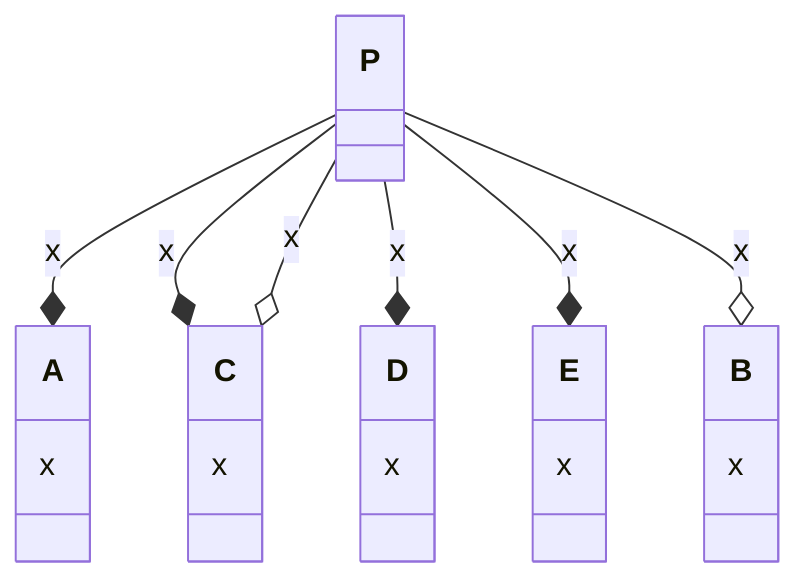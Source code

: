 classDiagram
  class A {
    x
  }
  class B {
    x
  }
  class C {
    x
  }
  class D {
    x
  }
  class E {
    x
  }
  class P {
  }
  P --* A : x
  P --* C : x
  P --* D : x
  P --* E : x
  P --o B : x
  P --o C : x